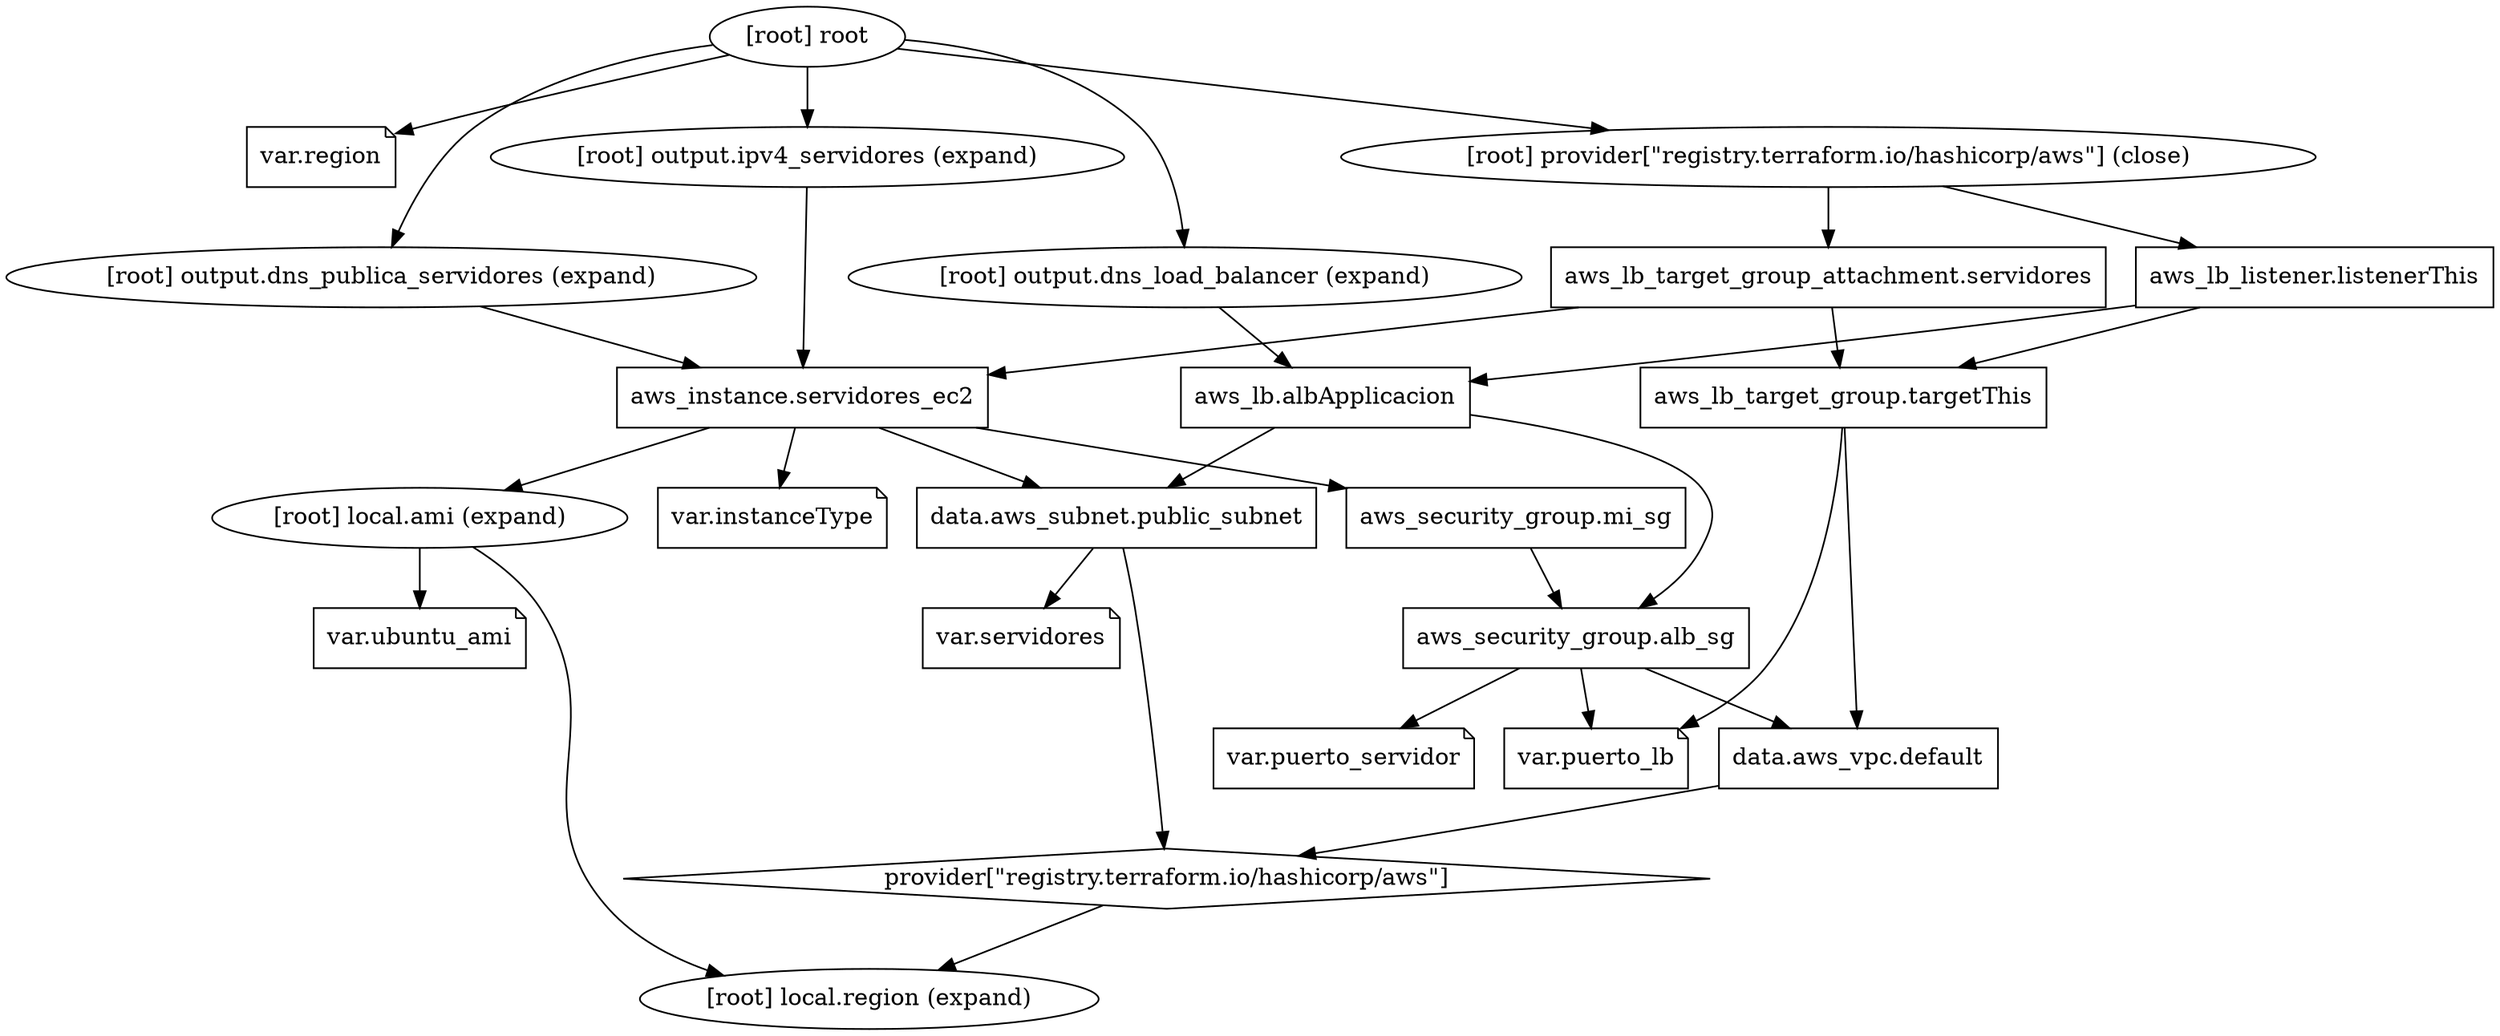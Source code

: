 digraph {
	compound = "true"
	newrank = "true"
	subgraph "root" {
		"[root] aws_instance.servidores_ec2 (expand)" [label = "aws_instance.servidores_ec2", shape = "box"]
		"[root] aws_lb.albApplicacion (expand)" [label = "aws_lb.albApplicacion", shape = "box"]
		"[root] aws_lb_listener.listenerThis (expand)" [label = "aws_lb_listener.listenerThis", shape = "box"]
		"[root] aws_lb_target_group.targetThis (expand)" [label = "aws_lb_target_group.targetThis", shape = "box"]
		"[root] aws_lb_target_group_attachment.servidores (expand)" [label = "aws_lb_target_group_attachment.servidores", shape = "box"]
		"[root] aws_security_group.alb_sg (expand)" [label = "aws_security_group.alb_sg", shape = "box"]
		"[root] aws_security_group.mi_sg (expand)" [label = "aws_security_group.mi_sg", shape = "box"]
		"[root] data.aws_subnet.public_subnet (expand)" [label = "data.aws_subnet.public_subnet", shape = "box"]
		"[root] data.aws_vpc.default (expand)" [label = "data.aws_vpc.default", shape = "box"]
		"[root] provider[\"registry.terraform.io/hashicorp/aws\"]" [label = "provider[\"registry.terraform.io/hashicorp/aws\"]", shape = "diamond"]
		"[root] var.instanceType" [label = "var.instanceType", shape = "note"]
		"[root] var.puerto_lb" [label = "var.puerto_lb", shape = "note"]
		"[root] var.puerto_servidor" [label = "var.puerto_servidor", shape = "note"]
		"[root] var.region" [label = "var.region", shape = "note"]
		"[root] var.servidores" [label = "var.servidores", shape = "note"]
		"[root] var.ubuntu_ami" [label = "var.ubuntu_ami", shape = "note"]
		"[root] aws_instance.servidores_ec2 (expand)" -> "[root] aws_security_group.mi_sg (expand)"
		"[root] aws_instance.servidores_ec2 (expand)" -> "[root] data.aws_subnet.public_subnet (expand)"
		"[root] aws_instance.servidores_ec2 (expand)" -> "[root] local.ami (expand)"
		"[root] aws_instance.servidores_ec2 (expand)" -> "[root] var.instanceType"
		"[root] aws_lb.albApplicacion (expand)" -> "[root] aws_security_group.alb_sg (expand)"
		"[root] aws_lb.albApplicacion (expand)" -> "[root] data.aws_subnet.public_subnet (expand)"
		"[root] aws_lb_listener.listenerThis (expand)" -> "[root] aws_lb.albApplicacion (expand)"
		"[root] aws_lb_listener.listenerThis (expand)" -> "[root] aws_lb_target_group.targetThis (expand)"
		"[root] aws_lb_target_group.targetThis (expand)" -> "[root] data.aws_vpc.default (expand)"
		"[root] aws_lb_target_group.targetThis (expand)" -> "[root] var.puerto_lb"
		"[root] aws_lb_target_group_attachment.servidores (expand)" -> "[root] aws_instance.servidores_ec2 (expand)"
		"[root] aws_lb_target_group_attachment.servidores (expand)" -> "[root] aws_lb_target_group.targetThis (expand)"
		"[root] aws_security_group.alb_sg (expand)" -> "[root] data.aws_vpc.default (expand)"
		"[root] aws_security_group.alb_sg (expand)" -> "[root] var.puerto_lb"
		"[root] aws_security_group.alb_sg (expand)" -> "[root] var.puerto_servidor"
		"[root] aws_security_group.mi_sg (expand)" -> "[root] aws_security_group.alb_sg (expand)"
		"[root] data.aws_subnet.public_subnet (expand)" -> "[root] provider[\"registry.terraform.io/hashicorp/aws\"]"
		"[root] data.aws_subnet.public_subnet (expand)" -> "[root] var.servidores"
		"[root] data.aws_vpc.default (expand)" -> "[root] provider[\"registry.terraform.io/hashicorp/aws\"]"
		"[root] local.ami (expand)" -> "[root] local.region (expand)"
		"[root] local.ami (expand)" -> "[root] var.ubuntu_ami"
		"[root] output.dns_load_balancer (expand)" -> "[root] aws_lb.albApplicacion (expand)"
		"[root] output.dns_publica_servidores (expand)" -> "[root] aws_instance.servidores_ec2 (expand)"
		"[root] output.ipv4_servidores (expand)" -> "[root] aws_instance.servidores_ec2 (expand)"
		"[root] provider[\"registry.terraform.io/hashicorp/aws\"] (close)" -> "[root] aws_lb_listener.listenerThis (expand)"
		"[root] provider[\"registry.terraform.io/hashicorp/aws\"] (close)" -> "[root] aws_lb_target_group_attachment.servidores (expand)"
		"[root] provider[\"registry.terraform.io/hashicorp/aws\"]" -> "[root] local.region (expand)"
		"[root] root" -> "[root] output.dns_load_balancer (expand)"
		"[root] root" -> "[root] output.dns_publica_servidores (expand)"
		"[root] root" -> "[root] output.ipv4_servidores (expand)"
		"[root] root" -> "[root] provider[\"registry.terraform.io/hashicorp/aws\"] (close)"
		"[root] root" -> "[root] var.region"
	}
}

